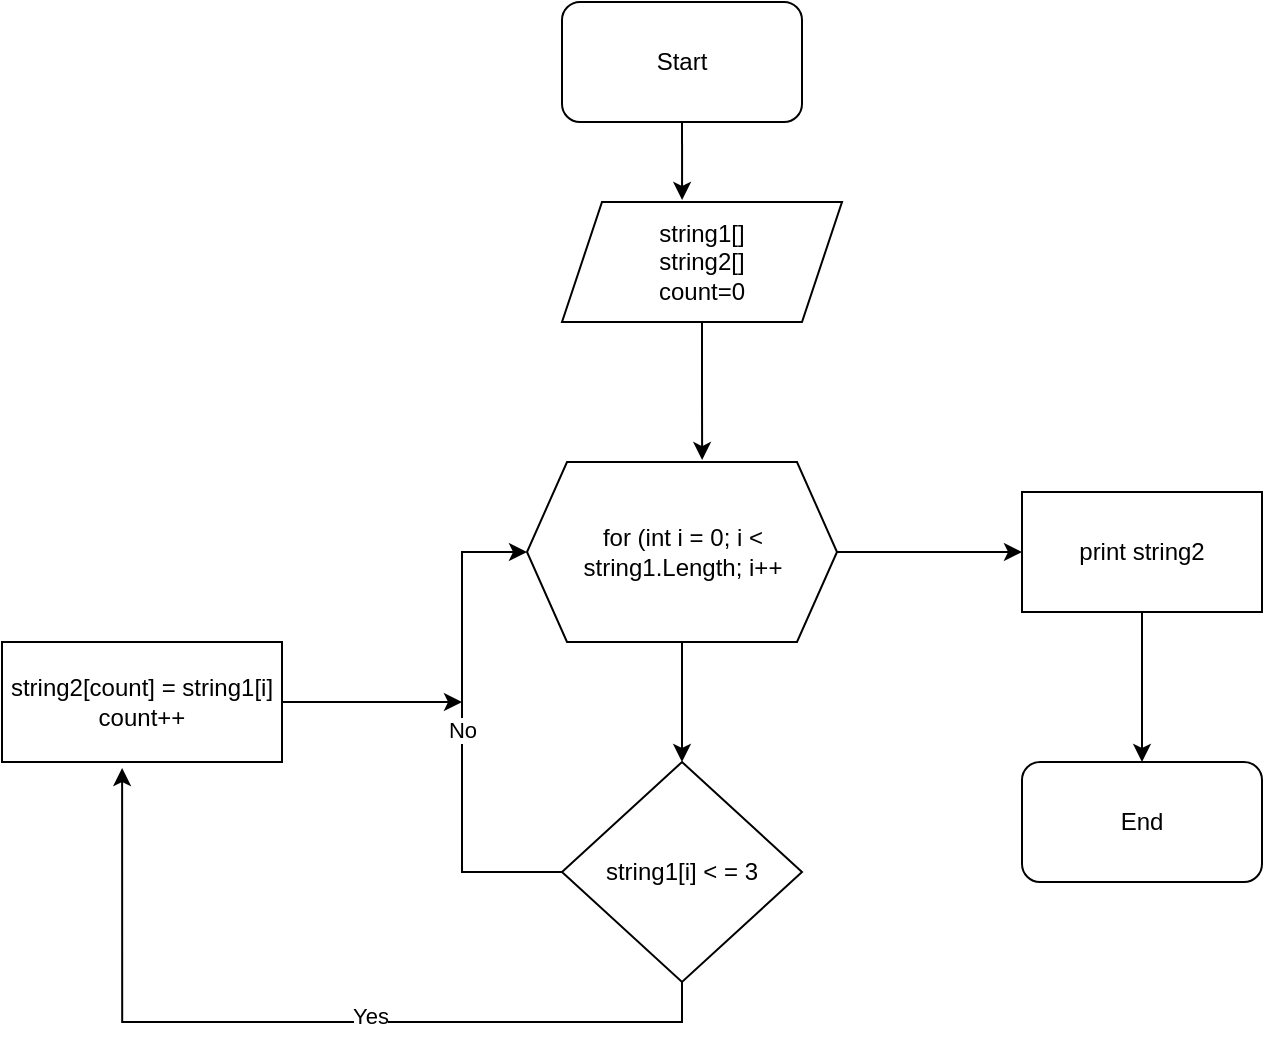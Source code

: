 <mxfile version="20.3.0" type="device"><diagram id="zXoBYQBR-NZkI2BhQ4nn" name="Page-1"><mxGraphModel dx="1589" dy="771" grid="1" gridSize="10" guides="1" tooltips="1" connect="1" arrows="1" fold="1" page="1" pageScale="1" pageWidth="827" pageHeight="1169" math="0" shadow="0"><root><mxCell id="0"/><mxCell id="1" parent="0"/><mxCell id="xVNrmWIjNcWHpd15FyCz-4" style="edgeStyle=orthogonalEdgeStyle;rounded=0;orthogonalLoop=1;jettySize=auto;html=1;exitX=0.5;exitY=1;exitDx=0;exitDy=0;entryX=0.429;entryY=-0.017;entryDx=0;entryDy=0;entryPerimeter=0;" edge="1" parent="1" source="F4XSGsml6I2OX4wLlE7X-1" target="F4XSGsml6I2OX4wLlE7X-4"><mxGeometry relative="1" as="geometry"/></mxCell><mxCell id="F4XSGsml6I2OX4wLlE7X-1" value="Start" style="rounded=1;whiteSpace=wrap;html=1;" parent="1" vertex="1"><mxGeometry x="-520" width="120" height="60" as="geometry"/></mxCell><mxCell id="xVNrmWIjNcWHpd15FyCz-11" style="edgeStyle=orthogonalEdgeStyle;rounded=0;orthogonalLoop=1;jettySize=auto;html=1;exitX=0.5;exitY=1;exitDx=0;exitDy=0;entryX=0.565;entryY=-0.011;entryDx=0;entryDy=0;entryPerimeter=0;" edge="1" parent="1" source="F4XSGsml6I2OX4wLlE7X-4" target="xVNrmWIjNcWHpd15FyCz-5"><mxGeometry relative="1" as="geometry"/></mxCell><mxCell id="F4XSGsml6I2OX4wLlE7X-4" value="string1[]&lt;br&gt;string2[]&lt;br&gt;count=0" style="shape=parallelogram;perimeter=parallelogramPerimeter;whiteSpace=wrap;html=1;fixedSize=1;" parent="1" vertex="1"><mxGeometry x="-520" y="100" width="140" height="60" as="geometry"/></mxCell><mxCell id="xVNrmWIjNcWHpd15FyCz-8" style="edgeStyle=orthogonalEdgeStyle;rounded=0;orthogonalLoop=1;jettySize=auto;html=1;exitX=0.5;exitY=1;exitDx=0;exitDy=0;" edge="1" parent="1" source="xVNrmWIjNcWHpd15FyCz-5" target="xVNrmWIjNcWHpd15FyCz-7"><mxGeometry relative="1" as="geometry"/></mxCell><mxCell id="xVNrmWIjNcWHpd15FyCz-21" style="edgeStyle=orthogonalEdgeStyle;rounded=0;orthogonalLoop=1;jettySize=auto;html=1;exitX=1;exitY=0.5;exitDx=0;exitDy=0;" edge="1" parent="1" source="xVNrmWIjNcWHpd15FyCz-5"><mxGeometry relative="1" as="geometry"><mxPoint x="-290" y="275" as="targetPoint"/></mxGeometry></mxCell><mxCell id="xVNrmWIjNcWHpd15FyCz-5" value="for (int i = 0; i &amp;lt; string1.Length; i++" style="shape=hexagon;perimeter=hexagonPerimeter2;whiteSpace=wrap;html=1;fixedSize=1;" vertex="1" parent="1"><mxGeometry x="-537.5" y="230" width="155" height="90" as="geometry"/></mxCell><mxCell id="xVNrmWIjNcWHpd15FyCz-14" value="No" style="edgeStyle=orthogonalEdgeStyle;rounded=0;orthogonalLoop=1;jettySize=auto;html=1;exitX=0;exitY=0.5;exitDx=0;exitDy=0;entryX=0;entryY=0.5;entryDx=0;entryDy=0;" edge="1" parent="1" source="xVNrmWIjNcWHpd15FyCz-7" target="xVNrmWIjNcWHpd15FyCz-5"><mxGeometry relative="1" as="geometry"><mxPoint x="-570" y="280" as="targetPoint"/><Array as="points"><mxPoint x="-570" y="435"/><mxPoint x="-570" y="275"/></Array></mxGeometry></mxCell><mxCell id="xVNrmWIjNcWHpd15FyCz-15" style="edgeStyle=orthogonalEdgeStyle;rounded=0;orthogonalLoop=1;jettySize=auto;html=1;exitX=0.5;exitY=1;exitDx=0;exitDy=0;entryX=0.429;entryY=1.05;entryDx=0;entryDy=0;entryPerimeter=0;" edge="1" parent="1" source="xVNrmWIjNcWHpd15FyCz-7" target="xVNrmWIjNcWHpd15FyCz-13"><mxGeometry relative="1" as="geometry"><mxPoint x="-760" y="440" as="targetPoint"/><Array as="points"><mxPoint x="-460" y="510"/><mxPoint x="-740" y="510"/></Array></mxGeometry></mxCell><mxCell id="xVNrmWIjNcWHpd15FyCz-16" value="Yes" style="edgeLabel;html=1;align=center;verticalAlign=middle;resizable=0;points=[];" vertex="1" connectable="0" parent="xVNrmWIjNcWHpd15FyCz-15"><mxGeometry x="-0.175" y="-3" relative="1" as="geometry"><mxPoint as="offset"/></mxGeometry></mxCell><mxCell id="xVNrmWIjNcWHpd15FyCz-7" value="string1[i] &amp;lt; = 3" style="rhombus;whiteSpace=wrap;html=1;" vertex="1" parent="1"><mxGeometry x="-520" y="380" width="120" height="110" as="geometry"/></mxCell><mxCell id="xVNrmWIjNcWHpd15FyCz-20" style="edgeStyle=orthogonalEdgeStyle;rounded=0;orthogonalLoop=1;jettySize=auto;html=1;exitX=1;exitY=0.5;exitDx=0;exitDy=0;" edge="1" parent="1" source="xVNrmWIjNcWHpd15FyCz-13"><mxGeometry relative="1" as="geometry"><mxPoint x="-570" y="350" as="targetPoint"/></mxGeometry></mxCell><mxCell id="xVNrmWIjNcWHpd15FyCz-13" value="string2[count] = string1[i]&lt;br&gt;count++" style="rounded=0;whiteSpace=wrap;html=1;" vertex="1" parent="1"><mxGeometry x="-800" y="320" width="140" height="60" as="geometry"/></mxCell><mxCell id="xVNrmWIjNcWHpd15FyCz-23" style="edgeStyle=orthogonalEdgeStyle;rounded=0;orthogonalLoop=1;jettySize=auto;html=1;exitX=0.5;exitY=1;exitDx=0;exitDy=0;" edge="1" parent="1" source="xVNrmWIjNcWHpd15FyCz-22" target="xVNrmWIjNcWHpd15FyCz-24"><mxGeometry relative="1" as="geometry"><mxPoint x="-230" y="400" as="targetPoint"/></mxGeometry></mxCell><mxCell id="xVNrmWIjNcWHpd15FyCz-22" value="print string2" style="rounded=0;whiteSpace=wrap;html=1;" vertex="1" parent="1"><mxGeometry x="-290" y="245" width="120" height="60" as="geometry"/></mxCell><mxCell id="xVNrmWIjNcWHpd15FyCz-24" value="End" style="rounded=1;whiteSpace=wrap;html=1;" vertex="1" parent="1"><mxGeometry x="-290" y="380" width="120" height="60" as="geometry"/></mxCell></root></mxGraphModel></diagram></mxfile>